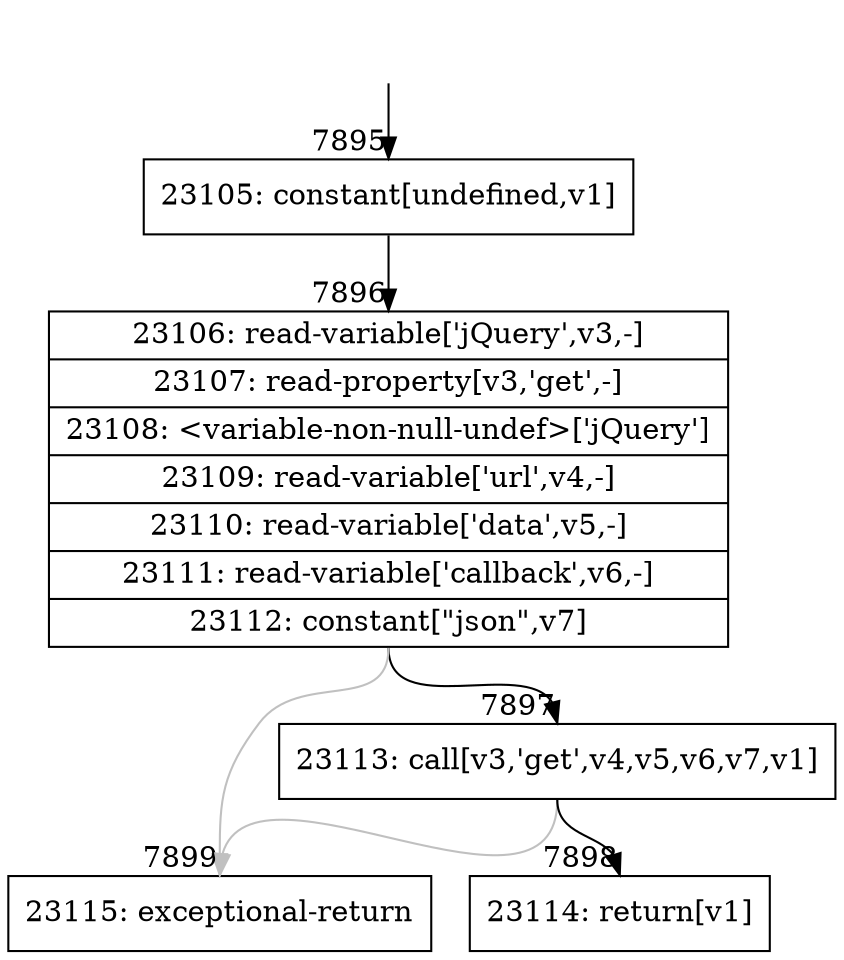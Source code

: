 digraph {
rankdir="TD"
BB_entry492[shape=none,label=""];
BB_entry492 -> BB7895 [tailport=s, headport=n, headlabel="    7895"]
BB7895 [shape=record label="{23105: constant[undefined,v1]}" ] 
BB7895 -> BB7896 [tailport=s, headport=n, headlabel="      7896"]
BB7896 [shape=record label="{23106: read-variable['jQuery',v3,-]|23107: read-property[v3,'get',-]|23108: \<variable-non-null-undef\>['jQuery']|23109: read-variable['url',v4,-]|23110: read-variable['data',v5,-]|23111: read-variable['callback',v6,-]|23112: constant[\"json\",v7]}" ] 
BB7896 -> BB7897 [tailport=s, headport=n, headlabel="      7897"]
BB7896 -> BB7899 [tailport=s, headport=n, color=gray, headlabel="      7899"]
BB7897 [shape=record label="{23113: call[v3,'get',v4,v5,v6,v7,v1]}" ] 
BB7897 -> BB7898 [tailport=s, headport=n, headlabel="      7898"]
BB7897 -> BB7899 [tailport=s, headport=n, color=gray]
BB7898 [shape=record label="{23114: return[v1]}" ] 
BB7899 [shape=record label="{23115: exceptional-return}" ] 
}
